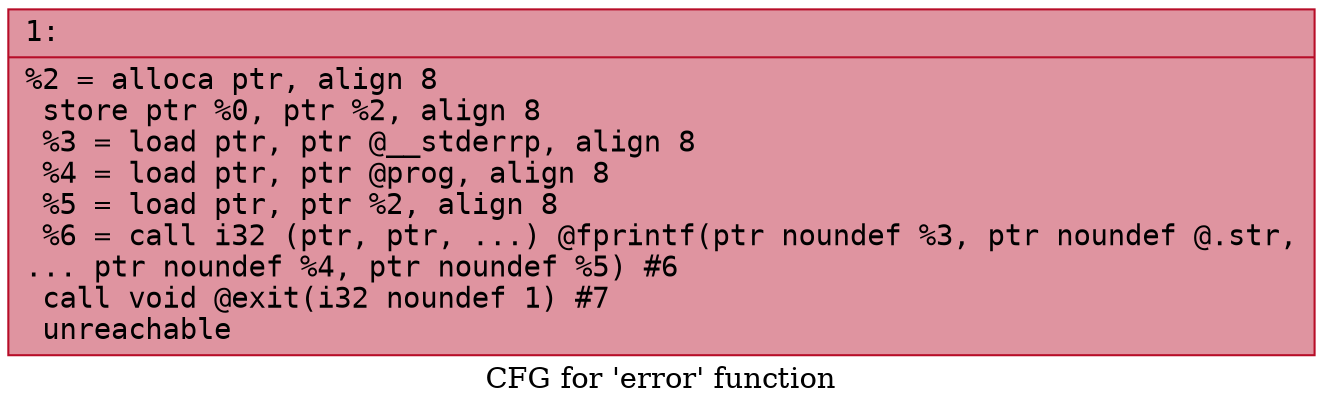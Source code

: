 digraph "CFG for 'error' function" {
	label="CFG for 'error' function";

	Node0x600002e3dea0 [shape=record,color="#b70d28ff", style=filled, fillcolor="#b70d2870" fontname="Courier",label="{1:\l|  %2 = alloca ptr, align 8\l  store ptr %0, ptr %2, align 8\l  %3 = load ptr, ptr @__stderrp, align 8\l  %4 = load ptr, ptr @prog, align 8\l  %5 = load ptr, ptr %2, align 8\l  %6 = call i32 (ptr, ptr, ...) @fprintf(ptr noundef %3, ptr noundef @.str,\l... ptr noundef %4, ptr noundef %5) #6\l  call void @exit(i32 noundef 1) #7\l  unreachable\l}"];
}
